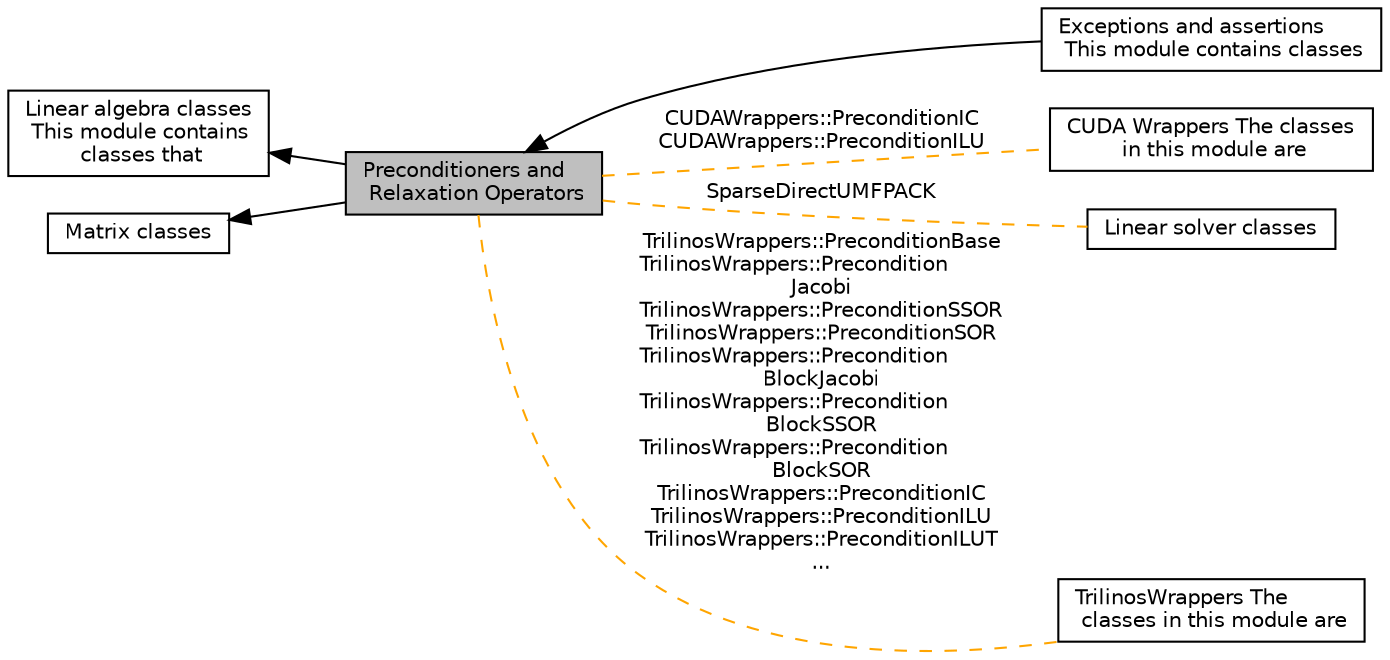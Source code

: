 digraph "Preconditioners and Relaxation Operators"
{
  edge [fontname="Helvetica",fontsize="10",labelfontname="Helvetica",labelfontsize="10"];
  node [fontname="Helvetica",fontsize="10",shape=box];
  rankdir=LR;
  Node4 [label="Exceptions and assertions\l This module contains classes",height=0.2,width=0.4,color="black", fillcolor="white", style="filled",URL="$group__Exceptions.html",tooltip="that are used in the exception mechanism of deal.II."];
  Node2 [label="Linear algebra classes\l This module contains\l classes that",height=0.2,width=0.4,color="black", fillcolor="white", style="filled",URL="$group__LAC.html",tooltip="involve linear algebra, i.e., those associated with matrices, vectors, and the solution of linear sys..."];
  Node1 [label="Preconditioners and\l Relaxation Operators",height=0.2,width=0.4,color="black", fillcolor="grey75", style="filled", fontcolor="black",tooltip=" "];
  Node5 [label="CUDA Wrappers The classes\l in this module are",height=0.2,width=0.4,color="black", fillcolor="white", style="filled",URL="$group__CUDAWrappers.html",tooltip="concerned with the description of features to be run on GPUs using CUDA."];
  Node3 [label="Matrix classes",height=0.2,width=0.4,color="black", fillcolor="white", style="filled",URL="$group__Matrices.html",tooltip="deal.II comes with a number of different matrix classes, tailored to the various purposes for which m..."];
  Node6 [label="Linear solver classes",height=0.2,width=0.4,color="black", fillcolor="white", style="filled",URL="$group__Solvers.html",tooltip="In order to work properly, solvers that take matrix and vector classes as template arguments require ..."];
  Node7 [label="TrilinosWrappers The\l classes in this module are",height=0.2,width=0.4,color="black", fillcolor="white", style="filled",URL="$group__TrilinosWrappers.html",tooltip="wrappers around functionality provided by the Trilinos library. They provide a modern object-oriented..."];
  Node2->Node1 [shape=plaintext, dir="back", style="solid"];
  Node3->Node1 [shape=plaintext, dir="back", style="solid"];
  Node1->Node4 [shape=plaintext, dir="back", style="solid"];
  Node1->Node5 [shape=plaintext, label="CUDAWrappers::PreconditionIC\nCUDAWrappers::PreconditionILU", color="orange", dir="none", style="dashed"];
  Node1->Node6 [shape=plaintext, label="SparseDirectUMFPACK", color="orange", dir="none", style="dashed"];
  Node1->Node7 [shape=plaintext, label="TrilinosWrappers::PreconditionBase\nTrilinosWrappers::Precondition\lJacobi\nTrilinosWrappers::PreconditionSSOR\nTrilinosWrappers::PreconditionSOR\nTrilinosWrappers::Precondition\lBlockJacobi\nTrilinosWrappers::Precondition\lBlockSSOR\nTrilinosWrappers::Precondition\lBlockSOR\nTrilinosWrappers::PreconditionIC\nTrilinosWrappers::PreconditionILU\nTrilinosWrappers::PreconditionILUT\n...", color="orange", dir="none", style="dashed"];
}
